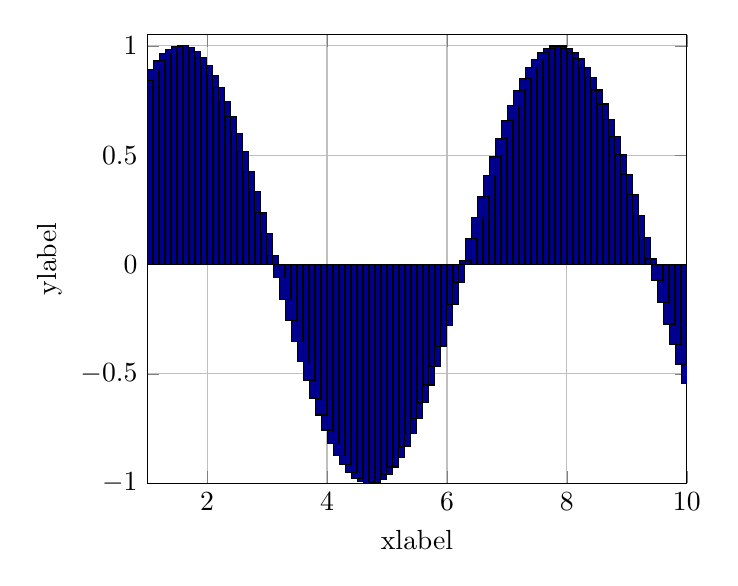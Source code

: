 % This file was created by matlab2tikz v0.4.7 running on MATLAB 8.1.
% Copyright (c) 2008--2014, Nico Schlömer <nico.schloemer@gmail.com>
% All rights reserved.
% Minimal pgfplots version: 1.3
% 
% The latest updates can be retrieved from
%   http://www.mathworks.com/matlabcentral/fileexchange/22022-matlab2tikz
% where you can also make suggestions and rate matlab2tikz.
% 
%
% defining custom colors
\definecolor{mycolor1}{rgb}{0.0,0.0,0.562}%
%
\begin{tikzpicture}

\begin{axis}[%
area legend,
xmin=1,
xmax=10,
xlabel={xlabel},
xmajorgrids,
ymin=-1.0,
ymax=1.05,
ylabel={ylabel},
ymajorgrids
]
\addplot[ybar,bar width=0.053in,draw=black,fill=mycolor1] plot table[row sep=crcr] {%
1	0.841\\
1.1	0.891\\
1.2	0.932\\
1.3	0.964\\
1.4	0.985\\
1.5	0.997\\
1.6	1.0\\
1.7	0.992\\
1.8	0.974\\
1.9	0.946\\
2	0.909\\
2.1	0.863\\
2.2	0.808\\
2.3	0.746\\
2.4	0.675\\
2.5	0.598\\
2.6	0.516\\
2.7	0.427\\
2.8	0.335\\
2.9	0.239\\
3	0.141\\
3.1	0.042\\
3.2	-0.058\\
3.3	-0.158\\
3.4	-0.256\\
3.5	-0.351\\
3.6	-0.443\\
3.7	-0.53\\
3.8	-0.612\\
3.9	-0.688\\
4	-0.757\\
4.1	-0.818\\
4.2	-0.872\\
4.3	-0.916\\
4.4	-0.952\\
4.5	-0.978\\
4.6	-0.994\\
4.7	-1.0\\
4.8	-0.996\\
4.9	-0.982\\
5	-0.959\\
5.1	-0.926\\
5.2	-0.883\\
5.3	-0.832\\
5.4	-0.773\\
5.5	-0.706\\
5.6	-0.631\\
5.7	-0.551\\
5.8	-0.465\\
5.9	-0.374\\
6	-0.279\\
6.1	-0.182\\
6.2	-0.083\\
6.3	0.017\\
6.4	0.117\\
6.5	0.215\\
6.6	0.312\\
6.7	0.405\\
6.8	0.494\\
6.9	0.578\\
7	0.657\\
7.1	0.729\\
7.2	0.794\\
7.3	0.85\\
7.4	0.899\\
7.5	0.938\\
7.6	0.968\\
7.7	0.988\\
7.8	0.999\\
7.9	0.999\\
8	0.989\\
8.1	0.97\\
8.2	0.941\\
8.3	0.902\\
8.4	0.855\\
8.5	0.798\\
8.6	0.734\\
8.7	0.663\\
8.8	0.585\\
8.9	0.501\\
9	0.412\\
9.1	0.319\\
9.2	0.223\\
9.3	0.124\\
9.4	0.025\\
9.5	-0.075\\
9.6	-0.174\\
9.7	-0.272\\
9.8	-0.366\\
9.9	-0.458\\
10	-0.544\\
};
\addplot [color=black,solid,forget plot]
  table[row sep=crcr]{%
1	0\\
10	0\\
};
\end{axis}
\end{tikzpicture}%